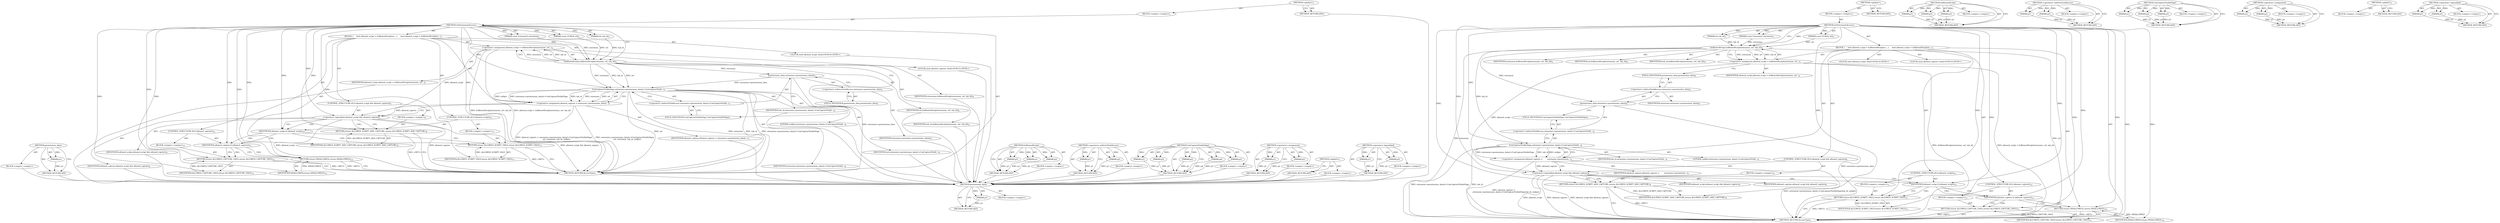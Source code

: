 digraph "&lt;operator&gt;.logicalAnd" {
vulnerable_100 [label=<(METHOD,permissions_data)>];
vulnerable_101 [label=<(PARAM,p1)>];
vulnerable_102 [label=<(BLOCK,&lt;empty&gt;,&lt;empty&gt;)>];
vulnerable_103 [label=<(METHOD_RETURN,ANY)>];
vulnerable_6 [label=<(METHOD,&lt;global&gt;)<SUB>1</SUB>>];
vulnerable_7 [label=<(BLOCK,&lt;empty&gt;,&lt;empty&gt;)<SUB>1</SUB>>];
vulnerable_8 [label=<(METHOD,GetExtensionAccess)<SUB>1</SUB>>];
vulnerable_9 [label=<(PARAM,const Extension* extension)<SUB>1</SUB>>];
vulnerable_10 [label=<(PARAM,const GURL&amp; url)<SUB>2</SUB>>];
vulnerable_11 [label=<(PARAM,int tab_id)<SUB>3</SUB>>];
vulnerable_12 [label=<(BLOCK,{
     bool allowed_script = IsAllowedScript(ex...,{
     bool allowed_script = IsAllowedScript(ex...)<SUB>3</SUB>>];
vulnerable_13 [label="<(LOCAL,bool allowed_script: bool)<SUB>4</SUB>>"];
vulnerable_14 [label=<(&lt;operator&gt;.assignment,allowed_script = IsAllowedScript(extension, url...)<SUB>4</SUB>>];
vulnerable_15 [label=<(IDENTIFIER,allowed_script,allowed_script = IsAllowedScript(extension, url...)<SUB>4</SUB>>];
vulnerable_16 [label=<(IsAllowedScript,IsAllowedScript(extension, url, tab_id))<SUB>4</SUB>>];
vulnerable_17 [label=<(IDENTIFIER,extension,IsAllowedScript(extension, url, tab_id))<SUB>4</SUB>>];
vulnerable_18 [label=<(IDENTIFIER,url,IsAllowedScript(extension, url, tab_id))<SUB>4</SUB>>];
vulnerable_19 [label=<(IDENTIFIER,tab_id,IsAllowedScript(extension, url, tab_id))<SUB>4</SUB>>];
vulnerable_20 [label="<(LOCAL,bool allowed_capture: bool)<SUB>5</SUB>>"];
vulnerable_21 [label=<(&lt;operator&gt;.assignment,allowed_capture =
        extension-&gt;permission...)<SUB>5</SUB>>];
vulnerable_22 [label=<(IDENTIFIER,allowed_capture,allowed_capture =
        extension-&gt;permission...)<SUB>5</SUB>>];
vulnerable_23 [label=<(CanCaptureVisiblePage,extension-&gt;permissions_data()-&gt;CanCaptureVisibl...)<SUB>6</SUB>>];
vulnerable_24 [label=<(&lt;operator&gt;.indirectFieldAccess,extension-&gt;permissions_data()-&gt;CanCaptureVisibl...)<SUB>6</SUB>>];
vulnerable_25 [label=<(permissions_data,extension-&gt;permissions_data())<SUB>6</SUB>>];
vulnerable_26 [label=<(&lt;operator&gt;.indirectFieldAccess,extension-&gt;permissions_data)<SUB>6</SUB>>];
vulnerable_27 [label=<(IDENTIFIER,extension,extension-&gt;permissions_data())<SUB>6</SUB>>];
vulnerable_28 [label=<(FIELD_IDENTIFIER,permissions_data,permissions_data)<SUB>6</SUB>>];
vulnerable_29 [label=<(FIELD_IDENTIFIER,CanCaptureVisiblePage,CanCaptureVisiblePage)<SUB>6</SUB>>];
vulnerable_30 [label=<(IDENTIFIER,tab_id,extension-&gt;permissions_data()-&gt;CanCaptureVisibl...)<SUB>6</SUB>>];
vulnerable_31 [label=<(LITERAL,nullptr,extension-&gt;permissions_data()-&gt;CanCaptureVisibl...)<SUB>6</SUB>>];
vulnerable_32 [label=<(CONTROL_STRUCTURE,IF,if (allowed_script &amp;&amp; allowed_capture))<SUB>8</SUB>>];
vulnerable_33 [label=<(&lt;operator&gt;.logicalAnd,allowed_script &amp;&amp; allowed_capture)<SUB>8</SUB>>];
vulnerable_34 [label=<(IDENTIFIER,allowed_script,allowed_script &amp;&amp; allowed_capture)<SUB>8</SUB>>];
vulnerable_35 [label=<(IDENTIFIER,allowed_capture,allowed_script &amp;&amp; allowed_capture)<SUB>8</SUB>>];
vulnerable_36 [label=<(BLOCK,&lt;empty&gt;,&lt;empty&gt;)<SUB>9</SUB>>];
vulnerable_37 [label=<(RETURN,return ALLOWED_SCRIPT_AND_CAPTURE;,return ALLOWED_SCRIPT_AND_CAPTURE;)<SUB>9</SUB>>];
vulnerable_38 [label=<(IDENTIFIER,ALLOWED_SCRIPT_AND_CAPTURE,return ALLOWED_SCRIPT_AND_CAPTURE;)<SUB>9</SUB>>];
vulnerable_39 [label=<(CONTROL_STRUCTURE,IF,if (allowed_script))<SUB>10</SUB>>];
vulnerable_40 [label=<(IDENTIFIER,allowed_script,if (allowed_script))<SUB>10</SUB>>];
vulnerable_41 [label=<(BLOCK,&lt;empty&gt;,&lt;empty&gt;)<SUB>11</SUB>>];
vulnerable_42 [label=<(RETURN,return ALLOWED_SCRIPT_ONLY;,return ALLOWED_SCRIPT_ONLY;)<SUB>11</SUB>>];
vulnerable_43 [label=<(IDENTIFIER,ALLOWED_SCRIPT_ONLY,return ALLOWED_SCRIPT_ONLY;)<SUB>11</SUB>>];
vulnerable_44 [label=<(CONTROL_STRUCTURE,IF,if (allowed_capture))<SUB>12</SUB>>];
vulnerable_45 [label=<(IDENTIFIER,allowed_capture,if (allowed_capture))<SUB>12</SUB>>];
vulnerable_46 [label=<(BLOCK,&lt;empty&gt;,&lt;empty&gt;)<SUB>13</SUB>>];
vulnerable_47 [label=<(RETURN,return ALLOWED_CAPTURE_ONLY;,return ALLOWED_CAPTURE_ONLY;)<SUB>13</SUB>>];
vulnerable_48 [label=<(IDENTIFIER,ALLOWED_CAPTURE_ONLY,return ALLOWED_CAPTURE_ONLY;)<SUB>13</SUB>>];
vulnerable_49 [label=<(RETURN,return DISALLOWED;,return DISALLOWED;)<SUB>14</SUB>>];
vulnerable_50 [label=<(IDENTIFIER,DISALLOWED,return DISALLOWED;)<SUB>14</SUB>>];
vulnerable_51 [label=<(METHOD_RETURN,AccessType)<SUB>1</SUB>>];
vulnerable_53 [label=<(METHOD_RETURN,ANY)<SUB>1</SUB>>];
vulnerable_83 [label=<(METHOD,IsAllowedScript)>];
vulnerable_84 [label=<(PARAM,p1)>];
vulnerable_85 [label=<(PARAM,p2)>];
vulnerable_86 [label=<(PARAM,p3)>];
vulnerable_87 [label=<(BLOCK,&lt;empty&gt;,&lt;empty&gt;)>];
vulnerable_88 [label=<(METHOD_RETURN,ANY)>];
vulnerable_95 [label=<(METHOD,&lt;operator&gt;.indirectFieldAccess)>];
vulnerable_96 [label=<(PARAM,p1)>];
vulnerable_97 [label=<(PARAM,p2)>];
vulnerable_98 [label=<(BLOCK,&lt;empty&gt;,&lt;empty&gt;)>];
vulnerable_99 [label=<(METHOD_RETURN,ANY)>];
vulnerable_89 [label=<(METHOD,CanCaptureVisiblePage)>];
vulnerable_90 [label=<(PARAM,p1)>];
vulnerable_91 [label=<(PARAM,p2)>];
vulnerable_92 [label=<(PARAM,p3)>];
vulnerable_93 [label=<(BLOCK,&lt;empty&gt;,&lt;empty&gt;)>];
vulnerable_94 [label=<(METHOD_RETURN,ANY)>];
vulnerable_78 [label=<(METHOD,&lt;operator&gt;.assignment)>];
vulnerable_79 [label=<(PARAM,p1)>];
vulnerable_80 [label=<(PARAM,p2)>];
vulnerable_81 [label=<(BLOCK,&lt;empty&gt;,&lt;empty&gt;)>];
vulnerable_82 [label=<(METHOD_RETURN,ANY)>];
vulnerable_72 [label=<(METHOD,&lt;global&gt;)<SUB>1</SUB>>];
vulnerable_73 [label=<(BLOCK,&lt;empty&gt;,&lt;empty&gt;)>];
vulnerable_74 [label=<(METHOD_RETURN,ANY)>];
vulnerable_104 [label=<(METHOD,&lt;operator&gt;.logicalAnd)>];
vulnerable_105 [label=<(PARAM,p1)>];
vulnerable_106 [label=<(PARAM,p2)>];
vulnerable_107 [label=<(BLOCK,&lt;empty&gt;,&lt;empty&gt;)>];
vulnerable_108 [label=<(METHOD_RETURN,ANY)>];
fixed_104 [label=<(METHOD,permissions_data)>];
fixed_105 [label=<(PARAM,p1)>];
fixed_106 [label=<(BLOCK,&lt;empty&gt;,&lt;empty&gt;)>];
fixed_107 [label=<(METHOD_RETURN,ANY)>];
fixed_6 [label=<(METHOD,&lt;global&gt;)<SUB>1</SUB>>];
fixed_7 [label=<(BLOCK,&lt;empty&gt;,&lt;empty&gt;)<SUB>1</SUB>>];
fixed_8 [label=<(METHOD,GetExtensionAccess)<SUB>1</SUB>>];
fixed_9 [label=<(PARAM,const Extension* extension)<SUB>1</SUB>>];
fixed_10 [label=<(PARAM,const GURL&amp; url)<SUB>2</SUB>>];
fixed_11 [label=<(PARAM,int tab_id)<SUB>3</SUB>>];
fixed_12 [label=<(BLOCK,{
     bool allowed_script = IsAllowedScript(ex...,{
     bool allowed_script = IsAllowedScript(ex...)<SUB>3</SUB>>];
fixed_13 [label="<(LOCAL,bool allowed_script: bool)<SUB>4</SUB>>"];
fixed_14 [label=<(&lt;operator&gt;.assignment,allowed_script = IsAllowedScript(extension, url...)<SUB>4</SUB>>];
fixed_15 [label=<(IDENTIFIER,allowed_script,allowed_script = IsAllowedScript(extension, url...)<SUB>4</SUB>>];
fixed_16 [label=<(IsAllowedScript,IsAllowedScript(extension, url, tab_id))<SUB>4</SUB>>];
fixed_17 [label=<(IDENTIFIER,extension,IsAllowedScript(extension, url, tab_id))<SUB>4</SUB>>];
fixed_18 [label=<(IDENTIFIER,url,IsAllowedScript(extension, url, tab_id))<SUB>4</SUB>>];
fixed_19 [label=<(IDENTIFIER,tab_id,IsAllowedScript(extension, url, tab_id))<SUB>4</SUB>>];
fixed_20 [label="<(LOCAL,bool allowed_capture: bool)<SUB>5</SUB>>"];
fixed_21 [label=<(&lt;operator&gt;.assignment,allowed_capture = extension-&gt;permissions_data()...)<SUB>5</SUB>>];
fixed_22 [label=<(IDENTIFIER,allowed_capture,allowed_capture = extension-&gt;permissions_data()...)<SUB>5</SUB>>];
fixed_23 [label=<(CanCaptureVisiblePage,extension-&gt;permissions_data()-&gt;CanCaptureVisibl...)<SUB>5</SUB>>];
fixed_24 [label=<(&lt;operator&gt;.indirectFieldAccess,extension-&gt;permissions_data()-&gt;CanCaptureVisibl...)<SUB>5</SUB>>];
fixed_25 [label=<(permissions_data,extension-&gt;permissions_data())<SUB>5</SUB>>];
fixed_26 [label=<(&lt;operator&gt;.indirectFieldAccess,extension-&gt;permissions_data)<SUB>5</SUB>>];
fixed_27 [label=<(IDENTIFIER,extension,extension-&gt;permissions_data())<SUB>5</SUB>>];
fixed_28 [label=<(FIELD_IDENTIFIER,permissions_data,permissions_data)<SUB>5</SUB>>];
fixed_29 [label=<(FIELD_IDENTIFIER,CanCaptureVisiblePage,CanCaptureVisiblePage)<SUB>5</SUB>>];
fixed_30 [label=<(IDENTIFIER,url,extension-&gt;permissions_data()-&gt;CanCaptureVisibl...)<SUB>6</SUB>>];
fixed_31 [label=<(IDENTIFIER,extension,extension-&gt;permissions_data()-&gt;CanCaptureVisibl...)<SUB>6</SUB>>];
fixed_32 [label=<(IDENTIFIER,tab_id,extension-&gt;permissions_data()-&gt;CanCaptureVisibl...)<SUB>6</SUB>>];
fixed_33 [label=<(LITERAL,nullptr,extension-&gt;permissions_data()-&gt;CanCaptureVisibl...)<SUB>6</SUB>>];
fixed_34 [label=<(CONTROL_STRUCTURE,IF,if (allowed_script &amp;&amp; allowed_capture))<SUB>8</SUB>>];
fixed_35 [label=<(&lt;operator&gt;.logicalAnd,allowed_script &amp;&amp; allowed_capture)<SUB>8</SUB>>];
fixed_36 [label=<(IDENTIFIER,allowed_script,allowed_script &amp;&amp; allowed_capture)<SUB>8</SUB>>];
fixed_37 [label=<(IDENTIFIER,allowed_capture,allowed_script &amp;&amp; allowed_capture)<SUB>8</SUB>>];
fixed_38 [label=<(BLOCK,&lt;empty&gt;,&lt;empty&gt;)<SUB>9</SUB>>];
fixed_39 [label=<(RETURN,return ALLOWED_SCRIPT_AND_CAPTURE;,return ALLOWED_SCRIPT_AND_CAPTURE;)<SUB>9</SUB>>];
fixed_40 [label=<(IDENTIFIER,ALLOWED_SCRIPT_AND_CAPTURE,return ALLOWED_SCRIPT_AND_CAPTURE;)<SUB>9</SUB>>];
fixed_41 [label=<(CONTROL_STRUCTURE,IF,if (allowed_script))<SUB>10</SUB>>];
fixed_42 [label=<(IDENTIFIER,allowed_script,if (allowed_script))<SUB>10</SUB>>];
fixed_43 [label=<(BLOCK,&lt;empty&gt;,&lt;empty&gt;)<SUB>11</SUB>>];
fixed_44 [label=<(RETURN,return ALLOWED_SCRIPT_ONLY;,return ALLOWED_SCRIPT_ONLY;)<SUB>11</SUB>>];
fixed_45 [label=<(IDENTIFIER,ALLOWED_SCRIPT_ONLY,return ALLOWED_SCRIPT_ONLY;)<SUB>11</SUB>>];
fixed_46 [label=<(CONTROL_STRUCTURE,IF,if (allowed_capture))<SUB>12</SUB>>];
fixed_47 [label=<(IDENTIFIER,allowed_capture,if (allowed_capture))<SUB>12</SUB>>];
fixed_48 [label=<(BLOCK,&lt;empty&gt;,&lt;empty&gt;)<SUB>13</SUB>>];
fixed_49 [label=<(RETURN,return ALLOWED_CAPTURE_ONLY;,return ALLOWED_CAPTURE_ONLY;)<SUB>13</SUB>>];
fixed_50 [label=<(IDENTIFIER,ALLOWED_CAPTURE_ONLY,return ALLOWED_CAPTURE_ONLY;)<SUB>13</SUB>>];
fixed_51 [label=<(RETURN,return DISALLOWED;,return DISALLOWED;)<SUB>14</SUB>>];
fixed_52 [label=<(IDENTIFIER,DISALLOWED,return DISALLOWED;)<SUB>14</SUB>>];
fixed_53 [label=<(METHOD_RETURN,AccessType)<SUB>1</SUB>>];
fixed_55 [label=<(METHOD_RETURN,ANY)<SUB>1</SUB>>];
fixed_85 [label=<(METHOD,IsAllowedScript)>];
fixed_86 [label=<(PARAM,p1)>];
fixed_87 [label=<(PARAM,p2)>];
fixed_88 [label=<(PARAM,p3)>];
fixed_89 [label=<(BLOCK,&lt;empty&gt;,&lt;empty&gt;)>];
fixed_90 [label=<(METHOD_RETURN,ANY)>];
fixed_99 [label=<(METHOD,&lt;operator&gt;.indirectFieldAccess)>];
fixed_100 [label=<(PARAM,p1)>];
fixed_101 [label=<(PARAM,p2)>];
fixed_102 [label=<(BLOCK,&lt;empty&gt;,&lt;empty&gt;)>];
fixed_103 [label=<(METHOD_RETURN,ANY)>];
fixed_91 [label=<(METHOD,CanCaptureVisiblePage)>];
fixed_92 [label=<(PARAM,p1)>];
fixed_93 [label=<(PARAM,p2)>];
fixed_94 [label=<(PARAM,p3)>];
fixed_95 [label=<(PARAM,p4)>];
fixed_96 [label=<(PARAM,p5)>];
fixed_97 [label=<(BLOCK,&lt;empty&gt;,&lt;empty&gt;)>];
fixed_98 [label=<(METHOD_RETURN,ANY)>];
fixed_80 [label=<(METHOD,&lt;operator&gt;.assignment)>];
fixed_81 [label=<(PARAM,p1)>];
fixed_82 [label=<(PARAM,p2)>];
fixed_83 [label=<(BLOCK,&lt;empty&gt;,&lt;empty&gt;)>];
fixed_84 [label=<(METHOD_RETURN,ANY)>];
fixed_74 [label=<(METHOD,&lt;global&gt;)<SUB>1</SUB>>];
fixed_75 [label=<(BLOCK,&lt;empty&gt;,&lt;empty&gt;)>];
fixed_76 [label=<(METHOD_RETURN,ANY)>];
fixed_108 [label=<(METHOD,&lt;operator&gt;.logicalAnd)>];
fixed_109 [label=<(PARAM,p1)>];
fixed_110 [label=<(PARAM,p2)>];
fixed_111 [label=<(BLOCK,&lt;empty&gt;,&lt;empty&gt;)>];
fixed_112 [label=<(METHOD_RETURN,ANY)>];
vulnerable_100 -> vulnerable_101  [key=0, label="AST: "];
vulnerable_100 -> vulnerable_101  [key=1, label="DDG: "];
vulnerable_100 -> vulnerable_102  [key=0, label="AST: "];
vulnerable_100 -> vulnerable_103  [key=0, label="AST: "];
vulnerable_100 -> vulnerable_103  [key=1, label="CFG: "];
vulnerable_101 -> vulnerable_103  [key=0, label="DDG: p1"];
vulnerable_6 -> vulnerable_7  [key=0, label="AST: "];
vulnerable_6 -> vulnerable_53  [key=0, label="AST: "];
vulnerable_6 -> vulnerable_53  [key=1, label="CFG: "];
vulnerable_7 -> vulnerable_8  [key=0, label="AST: "];
vulnerable_8 -> vulnerable_9  [key=0, label="AST: "];
vulnerable_8 -> vulnerable_9  [key=1, label="DDG: "];
vulnerable_8 -> vulnerable_10  [key=0, label="AST: "];
vulnerable_8 -> vulnerable_10  [key=1, label="DDG: "];
vulnerable_8 -> vulnerable_11  [key=0, label="AST: "];
vulnerable_8 -> vulnerable_11  [key=1, label="DDG: "];
vulnerable_8 -> vulnerable_12  [key=0, label="AST: "];
vulnerable_8 -> vulnerable_51  [key=0, label="AST: "];
vulnerable_8 -> vulnerable_16  [key=0, label="CFG: "];
vulnerable_8 -> vulnerable_16  [key=1, label="DDG: "];
vulnerable_8 -> vulnerable_49  [key=0, label="DDG: "];
vulnerable_8 -> vulnerable_40  [key=0, label="DDG: "];
vulnerable_8 -> vulnerable_45  [key=0, label="DDG: "];
vulnerable_8 -> vulnerable_50  [key=0, label="DDG: "];
vulnerable_8 -> vulnerable_23  [key=0, label="DDG: "];
vulnerable_8 -> vulnerable_33  [key=0, label="DDG: "];
vulnerable_8 -> vulnerable_37  [key=0, label="DDG: "];
vulnerable_8 -> vulnerable_42  [key=0, label="DDG: "];
vulnerable_8 -> vulnerable_47  [key=0, label="DDG: "];
vulnerable_8 -> vulnerable_38  [key=0, label="DDG: "];
vulnerable_8 -> vulnerable_43  [key=0, label="DDG: "];
vulnerable_8 -> vulnerable_48  [key=0, label="DDG: "];
vulnerable_9 -> vulnerable_16  [key=0, label="DDG: extension"];
vulnerable_10 -> vulnerable_16  [key=0, label="DDG: url"];
vulnerable_11 -> vulnerable_16  [key=0, label="DDG: tab_id"];
vulnerable_12 -> vulnerable_13  [key=0, label="AST: "];
vulnerable_12 -> vulnerable_14  [key=0, label="AST: "];
vulnerable_12 -> vulnerable_20  [key=0, label="AST: "];
vulnerable_12 -> vulnerable_21  [key=0, label="AST: "];
vulnerable_12 -> vulnerable_32  [key=0, label="AST: "];
vulnerable_12 -> vulnerable_39  [key=0, label="AST: "];
vulnerable_12 -> vulnerable_44  [key=0, label="AST: "];
vulnerable_12 -> vulnerable_49  [key=0, label="AST: "];
vulnerable_14 -> vulnerable_15  [key=0, label="AST: "];
vulnerable_14 -> vulnerable_16  [key=0, label="AST: "];
vulnerable_14 -> vulnerable_28  [key=0, label="CFG: "];
vulnerable_14 -> vulnerable_51  [key=0, label="DDG: IsAllowedScript(extension, url, tab_id)"];
vulnerable_14 -> vulnerable_51  [key=1, label="DDG: allowed_script = IsAllowedScript(extension, url, tab_id)"];
vulnerable_14 -> vulnerable_33  [key=0, label="DDG: allowed_script"];
vulnerable_16 -> vulnerable_17  [key=0, label="AST: "];
vulnerable_16 -> vulnerable_18  [key=0, label="AST: "];
vulnerable_16 -> vulnerable_19  [key=0, label="AST: "];
vulnerable_16 -> vulnerable_14  [key=0, label="CFG: "];
vulnerable_16 -> vulnerable_14  [key=1, label="DDG: extension"];
vulnerable_16 -> vulnerable_14  [key=2, label="DDG: url"];
vulnerable_16 -> vulnerable_14  [key=3, label="DDG: tab_id"];
vulnerable_16 -> vulnerable_51  [key=0, label="DDG: extension"];
vulnerable_16 -> vulnerable_51  [key=1, label="DDG: url"];
vulnerable_16 -> vulnerable_23  [key=0, label="DDG: tab_id"];
vulnerable_16 -> vulnerable_25  [key=0, label="DDG: extension"];
vulnerable_21 -> vulnerable_22  [key=0, label="AST: "];
vulnerable_21 -> vulnerable_23  [key=0, label="AST: "];
vulnerable_21 -> vulnerable_33  [key=0, label="CFG: "];
vulnerable_21 -> vulnerable_33  [key=1, label="DDG: allowed_capture"];
vulnerable_21 -> vulnerable_51  [key=0, label="DDG: extension-&gt;permissions_data()-&gt;CanCaptureVisiblePage(tab_id, nullptr)"];
vulnerable_21 -> vulnerable_51  [key=1, label="DDG: allowed_capture =
        extension-&gt;permissions_data()-&gt;CanCaptureVisiblePage(tab_id, nullptr)"];
vulnerable_23 -> vulnerable_24  [key=0, label="AST: "];
vulnerable_23 -> vulnerable_30  [key=0, label="AST: "];
vulnerable_23 -> vulnerable_31  [key=0, label="AST: "];
vulnerable_23 -> vulnerable_21  [key=0, label="CFG: "];
vulnerable_23 -> vulnerable_21  [key=1, label="DDG: extension-&gt;permissions_data()-&gt;CanCaptureVisiblePage"];
vulnerable_23 -> vulnerable_21  [key=2, label="DDG: tab_id"];
vulnerable_23 -> vulnerable_21  [key=3, label="DDG: nullptr"];
vulnerable_23 -> vulnerable_51  [key=0, label="DDG: extension-&gt;permissions_data()-&gt;CanCaptureVisiblePage"];
vulnerable_23 -> vulnerable_51  [key=1, label="DDG: tab_id"];
vulnerable_24 -> vulnerable_25  [key=0, label="AST: "];
vulnerable_24 -> vulnerable_29  [key=0, label="AST: "];
vulnerable_24 -> vulnerable_23  [key=0, label="CFG: "];
vulnerable_25 -> vulnerable_26  [key=0, label="AST: "];
vulnerable_25 -> vulnerable_29  [key=0, label="CFG: "];
vulnerable_25 -> vulnerable_51  [key=0, label="DDG: extension-&gt;permissions_data"];
vulnerable_26 -> vulnerable_27  [key=0, label="AST: "];
vulnerable_26 -> vulnerable_28  [key=0, label="AST: "];
vulnerable_26 -> vulnerable_25  [key=0, label="CFG: "];
vulnerable_28 -> vulnerable_26  [key=0, label="CFG: "];
vulnerable_29 -> vulnerable_24  [key=0, label="CFG: "];
vulnerable_32 -> vulnerable_33  [key=0, label="AST: "];
vulnerable_32 -> vulnerable_36  [key=0, label="AST: "];
vulnerable_33 -> vulnerable_34  [key=0, label="AST: "];
vulnerable_33 -> vulnerable_35  [key=0, label="AST: "];
vulnerable_33 -> vulnerable_40  [key=0, label="CFG: "];
vulnerable_33 -> vulnerable_40  [key=1, label="CDG: "];
vulnerable_33 -> vulnerable_37  [key=0, label="CFG: "];
vulnerable_33 -> vulnerable_37  [key=1, label="CDG: "];
vulnerable_33 -> vulnerable_51  [key=0, label="DDG: allowed_script"];
vulnerable_33 -> vulnerable_51  [key=1, label="DDG: allowed_capture"];
vulnerable_33 -> vulnerable_51  [key=2, label="DDG: allowed_script &amp;&amp; allowed_capture"];
vulnerable_36 -> vulnerable_37  [key=0, label="AST: "];
vulnerable_37 -> vulnerable_38  [key=0, label="AST: "];
vulnerable_37 -> vulnerable_51  [key=0, label="CFG: "];
vulnerable_37 -> vulnerable_51  [key=1, label="DDG: &lt;RET&gt;"];
vulnerable_38 -> vulnerable_37  [key=0, label="DDG: ALLOWED_SCRIPT_AND_CAPTURE"];
vulnerable_39 -> vulnerable_40  [key=0, label="AST: "];
vulnerable_39 -> vulnerable_41  [key=0, label="AST: "];
vulnerable_40 -> vulnerable_45  [key=0, label="CFG: "];
vulnerable_40 -> vulnerable_45  [key=1, label="CDG: "];
vulnerable_40 -> vulnerable_42  [key=0, label="CFG: "];
vulnerable_40 -> vulnerable_42  [key=1, label="CDG: "];
vulnerable_41 -> vulnerable_42  [key=0, label="AST: "];
vulnerable_42 -> vulnerable_43  [key=0, label="AST: "];
vulnerable_42 -> vulnerable_51  [key=0, label="CFG: "];
vulnerable_42 -> vulnerable_51  [key=1, label="DDG: &lt;RET&gt;"];
vulnerable_43 -> vulnerable_42  [key=0, label="DDG: ALLOWED_SCRIPT_ONLY"];
vulnerable_44 -> vulnerable_45  [key=0, label="AST: "];
vulnerable_44 -> vulnerable_46  [key=0, label="AST: "];
vulnerable_45 -> vulnerable_47  [key=0, label="CFG: "];
vulnerable_45 -> vulnerable_47  [key=1, label="CDG: "];
vulnerable_45 -> vulnerable_49  [key=0, label="CFG: "];
vulnerable_45 -> vulnerable_49  [key=1, label="CDG: "];
vulnerable_46 -> vulnerable_47  [key=0, label="AST: "];
vulnerable_47 -> vulnerable_48  [key=0, label="AST: "];
vulnerable_47 -> vulnerable_51  [key=0, label="CFG: "];
vulnerable_47 -> vulnerable_51  [key=1, label="DDG: &lt;RET&gt;"];
vulnerable_48 -> vulnerable_47  [key=0, label="DDG: ALLOWED_CAPTURE_ONLY"];
vulnerable_49 -> vulnerable_50  [key=0, label="AST: "];
vulnerable_49 -> vulnerable_51  [key=0, label="CFG: "];
vulnerable_49 -> vulnerable_51  [key=1, label="DDG: &lt;RET&gt;"];
vulnerable_50 -> vulnerable_49  [key=0, label="DDG: DISALLOWED"];
vulnerable_83 -> vulnerable_84  [key=0, label="AST: "];
vulnerable_83 -> vulnerable_84  [key=1, label="DDG: "];
vulnerable_83 -> vulnerable_87  [key=0, label="AST: "];
vulnerable_83 -> vulnerable_85  [key=0, label="AST: "];
vulnerable_83 -> vulnerable_85  [key=1, label="DDG: "];
vulnerable_83 -> vulnerable_88  [key=0, label="AST: "];
vulnerable_83 -> vulnerable_88  [key=1, label="CFG: "];
vulnerable_83 -> vulnerable_86  [key=0, label="AST: "];
vulnerable_83 -> vulnerable_86  [key=1, label="DDG: "];
vulnerable_84 -> vulnerable_88  [key=0, label="DDG: p1"];
vulnerable_85 -> vulnerable_88  [key=0, label="DDG: p2"];
vulnerable_86 -> vulnerable_88  [key=0, label="DDG: p3"];
vulnerable_95 -> vulnerable_96  [key=0, label="AST: "];
vulnerable_95 -> vulnerable_96  [key=1, label="DDG: "];
vulnerable_95 -> vulnerable_98  [key=0, label="AST: "];
vulnerable_95 -> vulnerable_97  [key=0, label="AST: "];
vulnerable_95 -> vulnerable_97  [key=1, label="DDG: "];
vulnerable_95 -> vulnerable_99  [key=0, label="AST: "];
vulnerable_95 -> vulnerable_99  [key=1, label="CFG: "];
vulnerable_96 -> vulnerable_99  [key=0, label="DDG: p1"];
vulnerable_97 -> vulnerable_99  [key=0, label="DDG: p2"];
vulnerable_89 -> vulnerable_90  [key=0, label="AST: "];
vulnerable_89 -> vulnerable_90  [key=1, label="DDG: "];
vulnerable_89 -> vulnerable_93  [key=0, label="AST: "];
vulnerable_89 -> vulnerable_91  [key=0, label="AST: "];
vulnerable_89 -> vulnerable_91  [key=1, label="DDG: "];
vulnerable_89 -> vulnerable_94  [key=0, label="AST: "];
vulnerable_89 -> vulnerable_94  [key=1, label="CFG: "];
vulnerable_89 -> vulnerable_92  [key=0, label="AST: "];
vulnerable_89 -> vulnerable_92  [key=1, label="DDG: "];
vulnerable_90 -> vulnerable_94  [key=0, label="DDG: p1"];
vulnerable_91 -> vulnerable_94  [key=0, label="DDG: p2"];
vulnerable_92 -> vulnerable_94  [key=0, label="DDG: p3"];
vulnerable_78 -> vulnerable_79  [key=0, label="AST: "];
vulnerable_78 -> vulnerable_79  [key=1, label="DDG: "];
vulnerable_78 -> vulnerable_81  [key=0, label="AST: "];
vulnerable_78 -> vulnerable_80  [key=0, label="AST: "];
vulnerable_78 -> vulnerable_80  [key=1, label="DDG: "];
vulnerable_78 -> vulnerable_82  [key=0, label="AST: "];
vulnerable_78 -> vulnerable_82  [key=1, label="CFG: "];
vulnerable_79 -> vulnerable_82  [key=0, label="DDG: p1"];
vulnerable_80 -> vulnerable_82  [key=0, label="DDG: p2"];
vulnerable_72 -> vulnerable_73  [key=0, label="AST: "];
vulnerable_72 -> vulnerable_74  [key=0, label="AST: "];
vulnerable_72 -> vulnerable_74  [key=1, label="CFG: "];
vulnerable_104 -> vulnerable_105  [key=0, label="AST: "];
vulnerable_104 -> vulnerable_105  [key=1, label="DDG: "];
vulnerable_104 -> vulnerable_107  [key=0, label="AST: "];
vulnerable_104 -> vulnerable_106  [key=0, label="AST: "];
vulnerable_104 -> vulnerable_106  [key=1, label="DDG: "];
vulnerable_104 -> vulnerable_108  [key=0, label="AST: "];
vulnerable_104 -> vulnerable_108  [key=1, label="CFG: "];
vulnerable_105 -> vulnerable_108  [key=0, label="DDG: p1"];
vulnerable_106 -> vulnerable_108  [key=0, label="DDG: p2"];
fixed_104 -> fixed_105  [key=0, label="AST: "];
fixed_104 -> fixed_105  [key=1, label="DDG: "];
fixed_104 -> fixed_106  [key=0, label="AST: "];
fixed_104 -> fixed_107  [key=0, label="AST: "];
fixed_104 -> fixed_107  [key=1, label="CFG: "];
fixed_105 -> fixed_107  [key=0, label="DDG: p1"];
fixed_106 -> vulnerable_100  [key=0];
fixed_107 -> vulnerable_100  [key=0];
fixed_6 -> fixed_7  [key=0, label="AST: "];
fixed_6 -> fixed_55  [key=0, label="AST: "];
fixed_6 -> fixed_55  [key=1, label="CFG: "];
fixed_7 -> fixed_8  [key=0, label="AST: "];
fixed_8 -> fixed_9  [key=0, label="AST: "];
fixed_8 -> fixed_9  [key=1, label="DDG: "];
fixed_8 -> fixed_10  [key=0, label="AST: "];
fixed_8 -> fixed_10  [key=1, label="DDG: "];
fixed_8 -> fixed_11  [key=0, label="AST: "];
fixed_8 -> fixed_11  [key=1, label="DDG: "];
fixed_8 -> fixed_12  [key=0, label="AST: "];
fixed_8 -> fixed_53  [key=0, label="AST: "];
fixed_8 -> fixed_16  [key=0, label="CFG: "];
fixed_8 -> fixed_16  [key=1, label="DDG: "];
fixed_8 -> fixed_51  [key=0, label="DDG: "];
fixed_8 -> fixed_42  [key=0, label="DDG: "];
fixed_8 -> fixed_47  [key=0, label="DDG: "];
fixed_8 -> fixed_52  [key=0, label="DDG: "];
fixed_8 -> fixed_23  [key=0, label="DDG: "];
fixed_8 -> fixed_35  [key=0, label="DDG: "];
fixed_8 -> fixed_39  [key=0, label="DDG: "];
fixed_8 -> fixed_44  [key=0, label="DDG: "];
fixed_8 -> fixed_49  [key=0, label="DDG: "];
fixed_8 -> fixed_40  [key=0, label="DDG: "];
fixed_8 -> fixed_45  [key=0, label="DDG: "];
fixed_8 -> fixed_50  [key=0, label="DDG: "];
fixed_9 -> fixed_16  [key=0, label="DDG: extension"];
fixed_10 -> fixed_16  [key=0, label="DDG: url"];
fixed_11 -> fixed_16  [key=0, label="DDG: tab_id"];
fixed_12 -> fixed_13  [key=0, label="AST: "];
fixed_12 -> fixed_14  [key=0, label="AST: "];
fixed_12 -> fixed_20  [key=0, label="AST: "];
fixed_12 -> fixed_21  [key=0, label="AST: "];
fixed_12 -> fixed_34  [key=0, label="AST: "];
fixed_12 -> fixed_41  [key=0, label="AST: "];
fixed_12 -> fixed_46  [key=0, label="AST: "];
fixed_12 -> fixed_51  [key=0, label="AST: "];
fixed_13 -> vulnerable_100  [key=0];
fixed_14 -> fixed_15  [key=0, label="AST: "];
fixed_14 -> fixed_16  [key=0, label="AST: "];
fixed_14 -> fixed_28  [key=0, label="CFG: "];
fixed_14 -> fixed_53  [key=0, label="DDG: IsAllowedScript(extension, url, tab_id)"];
fixed_14 -> fixed_53  [key=1, label="DDG: allowed_script = IsAllowedScript(extension, url, tab_id)"];
fixed_14 -> fixed_35  [key=0, label="DDG: allowed_script"];
fixed_15 -> vulnerable_100  [key=0];
fixed_16 -> fixed_17  [key=0, label="AST: "];
fixed_16 -> fixed_18  [key=0, label="AST: "];
fixed_16 -> fixed_19  [key=0, label="AST: "];
fixed_16 -> fixed_14  [key=0, label="CFG: "];
fixed_16 -> fixed_14  [key=1, label="DDG: extension"];
fixed_16 -> fixed_14  [key=2, label="DDG: url"];
fixed_16 -> fixed_14  [key=3, label="DDG: tab_id"];
fixed_16 -> fixed_23  [key=0, label="DDG: url"];
fixed_16 -> fixed_23  [key=1, label="DDG: extension"];
fixed_16 -> fixed_23  [key=2, label="DDG: tab_id"];
fixed_16 -> fixed_25  [key=0, label="DDG: extension"];
fixed_17 -> vulnerable_100  [key=0];
fixed_18 -> vulnerable_100  [key=0];
fixed_19 -> vulnerable_100  [key=0];
fixed_20 -> vulnerable_100  [key=0];
fixed_21 -> fixed_22  [key=0, label="AST: "];
fixed_21 -> fixed_23  [key=0, label="AST: "];
fixed_21 -> fixed_35  [key=0, label="CFG: "];
fixed_21 -> fixed_35  [key=1, label="DDG: allowed_capture"];
fixed_21 -> fixed_53  [key=0, label="DDG: extension-&gt;permissions_data()-&gt;CanCaptureVisiblePage(
        url, extension, tab_id, nullptr)"];
fixed_21 -> fixed_53  [key=1, label="DDG: allowed_capture = extension-&gt;permissions_data()-&gt;CanCaptureVisiblePage(
        url, extension, tab_id, nullptr)"];
fixed_22 -> vulnerable_100  [key=0];
fixed_23 -> fixed_24  [key=0, label="AST: "];
fixed_23 -> fixed_30  [key=0, label="AST: "];
fixed_23 -> fixed_31  [key=0, label="AST: "];
fixed_23 -> fixed_32  [key=0, label="AST: "];
fixed_23 -> fixed_33  [key=0, label="AST: "];
fixed_23 -> fixed_21  [key=0, label="CFG: "];
fixed_23 -> fixed_21  [key=1, label="DDG: nullptr"];
fixed_23 -> fixed_21  [key=2, label="DDG: extension-&gt;permissions_data()-&gt;CanCaptureVisiblePage"];
fixed_23 -> fixed_21  [key=3, label="DDG: tab_id"];
fixed_23 -> fixed_21  [key=4, label="DDG: extension"];
fixed_23 -> fixed_21  [key=5, label="DDG: url"];
fixed_23 -> fixed_53  [key=0, label="DDG: extension-&gt;permissions_data()-&gt;CanCaptureVisiblePage"];
fixed_23 -> fixed_53  [key=1, label="DDG: url"];
fixed_23 -> fixed_53  [key=2, label="DDG: extension"];
fixed_23 -> fixed_53  [key=3, label="DDG: tab_id"];
fixed_24 -> fixed_25  [key=0, label="AST: "];
fixed_24 -> fixed_29  [key=0, label="AST: "];
fixed_24 -> fixed_23  [key=0, label="CFG: "];
fixed_25 -> fixed_26  [key=0, label="AST: "];
fixed_25 -> fixed_29  [key=0, label="CFG: "];
fixed_25 -> fixed_53  [key=0, label="DDG: extension-&gt;permissions_data"];
fixed_25 -> fixed_23  [key=0, label="DDG: extension-&gt;permissions_data"];
fixed_26 -> fixed_27  [key=0, label="AST: "];
fixed_26 -> fixed_28  [key=0, label="AST: "];
fixed_26 -> fixed_25  [key=0, label="CFG: "];
fixed_27 -> vulnerable_100  [key=0];
fixed_28 -> fixed_26  [key=0, label="CFG: "];
fixed_29 -> fixed_24  [key=0, label="CFG: "];
fixed_30 -> vulnerable_100  [key=0];
fixed_31 -> vulnerable_100  [key=0];
fixed_32 -> vulnerable_100  [key=0];
fixed_33 -> vulnerable_100  [key=0];
fixed_34 -> fixed_35  [key=0, label="AST: "];
fixed_34 -> fixed_38  [key=0, label="AST: "];
fixed_35 -> fixed_36  [key=0, label="AST: "];
fixed_35 -> fixed_37  [key=0, label="AST: "];
fixed_35 -> fixed_42  [key=0, label="CFG: "];
fixed_35 -> fixed_42  [key=1, label="CDG: "];
fixed_35 -> fixed_39  [key=0, label="CFG: "];
fixed_35 -> fixed_39  [key=1, label="CDG: "];
fixed_35 -> fixed_53  [key=0, label="DDG: allowed_script"];
fixed_35 -> fixed_53  [key=1, label="DDG: allowed_capture"];
fixed_35 -> fixed_53  [key=2, label="DDG: allowed_script &amp;&amp; allowed_capture"];
fixed_36 -> vulnerable_100  [key=0];
fixed_37 -> vulnerable_100  [key=0];
fixed_38 -> fixed_39  [key=0, label="AST: "];
fixed_39 -> fixed_40  [key=0, label="AST: "];
fixed_39 -> fixed_53  [key=0, label="CFG: "];
fixed_39 -> fixed_53  [key=1, label="DDG: &lt;RET&gt;"];
fixed_40 -> fixed_39  [key=0, label="DDG: ALLOWED_SCRIPT_AND_CAPTURE"];
fixed_41 -> fixed_42  [key=0, label="AST: "];
fixed_41 -> fixed_43  [key=0, label="AST: "];
fixed_42 -> fixed_47  [key=0, label="CFG: "];
fixed_42 -> fixed_47  [key=1, label="CDG: "];
fixed_42 -> fixed_44  [key=0, label="CFG: "];
fixed_42 -> fixed_44  [key=1, label="CDG: "];
fixed_43 -> fixed_44  [key=0, label="AST: "];
fixed_44 -> fixed_45  [key=0, label="AST: "];
fixed_44 -> fixed_53  [key=0, label="CFG: "];
fixed_44 -> fixed_53  [key=1, label="DDG: &lt;RET&gt;"];
fixed_45 -> fixed_44  [key=0, label="DDG: ALLOWED_SCRIPT_ONLY"];
fixed_46 -> fixed_47  [key=0, label="AST: "];
fixed_46 -> fixed_48  [key=0, label="AST: "];
fixed_47 -> fixed_49  [key=0, label="CFG: "];
fixed_47 -> fixed_49  [key=1, label="CDG: "];
fixed_47 -> fixed_51  [key=0, label="CFG: "];
fixed_47 -> fixed_51  [key=1, label="CDG: "];
fixed_48 -> fixed_49  [key=0, label="AST: "];
fixed_49 -> fixed_50  [key=0, label="AST: "];
fixed_49 -> fixed_53  [key=0, label="CFG: "];
fixed_49 -> fixed_53  [key=1, label="DDG: &lt;RET&gt;"];
fixed_50 -> fixed_49  [key=0, label="DDG: ALLOWED_CAPTURE_ONLY"];
fixed_51 -> fixed_52  [key=0, label="AST: "];
fixed_51 -> fixed_53  [key=0, label="CFG: "];
fixed_51 -> fixed_53  [key=1, label="DDG: &lt;RET&gt;"];
fixed_52 -> fixed_51  [key=0, label="DDG: DISALLOWED"];
fixed_53 -> vulnerable_100  [key=0];
fixed_55 -> vulnerable_100  [key=0];
fixed_85 -> fixed_86  [key=0, label="AST: "];
fixed_85 -> fixed_86  [key=1, label="DDG: "];
fixed_85 -> fixed_89  [key=0, label="AST: "];
fixed_85 -> fixed_87  [key=0, label="AST: "];
fixed_85 -> fixed_87  [key=1, label="DDG: "];
fixed_85 -> fixed_90  [key=0, label="AST: "];
fixed_85 -> fixed_90  [key=1, label="CFG: "];
fixed_85 -> fixed_88  [key=0, label="AST: "];
fixed_85 -> fixed_88  [key=1, label="DDG: "];
fixed_86 -> fixed_90  [key=0, label="DDG: p1"];
fixed_87 -> fixed_90  [key=0, label="DDG: p2"];
fixed_88 -> fixed_90  [key=0, label="DDG: p3"];
fixed_89 -> vulnerable_100  [key=0];
fixed_90 -> vulnerable_100  [key=0];
fixed_99 -> fixed_100  [key=0, label="AST: "];
fixed_99 -> fixed_100  [key=1, label="DDG: "];
fixed_99 -> fixed_102  [key=0, label="AST: "];
fixed_99 -> fixed_101  [key=0, label="AST: "];
fixed_99 -> fixed_101  [key=1, label="DDG: "];
fixed_99 -> fixed_103  [key=0, label="AST: "];
fixed_99 -> fixed_103  [key=1, label="CFG: "];
fixed_100 -> fixed_103  [key=0, label="DDG: p1"];
fixed_101 -> fixed_103  [key=0, label="DDG: p2"];
fixed_102 -> vulnerable_100  [key=0];
fixed_103 -> vulnerable_100  [key=0];
fixed_91 -> fixed_92  [key=0, label="AST: "];
fixed_91 -> fixed_92  [key=1, label="DDG: "];
fixed_91 -> fixed_97  [key=0, label="AST: "];
fixed_91 -> fixed_93  [key=0, label="AST: "];
fixed_91 -> fixed_93  [key=1, label="DDG: "];
fixed_91 -> fixed_98  [key=0, label="AST: "];
fixed_91 -> fixed_98  [key=1, label="CFG: "];
fixed_91 -> fixed_94  [key=0, label="AST: "];
fixed_91 -> fixed_94  [key=1, label="DDG: "];
fixed_91 -> fixed_95  [key=0, label="AST: "];
fixed_91 -> fixed_95  [key=1, label="DDG: "];
fixed_91 -> fixed_96  [key=0, label="AST: "];
fixed_91 -> fixed_96  [key=1, label="DDG: "];
fixed_92 -> fixed_98  [key=0, label="DDG: p1"];
fixed_93 -> fixed_98  [key=0, label="DDG: p2"];
fixed_94 -> fixed_98  [key=0, label="DDG: p3"];
fixed_95 -> fixed_98  [key=0, label="DDG: p4"];
fixed_96 -> fixed_98  [key=0, label="DDG: p5"];
fixed_97 -> vulnerable_100  [key=0];
fixed_98 -> vulnerable_100  [key=0];
fixed_80 -> fixed_81  [key=0, label="AST: "];
fixed_80 -> fixed_81  [key=1, label="DDG: "];
fixed_80 -> fixed_83  [key=0, label="AST: "];
fixed_80 -> fixed_82  [key=0, label="AST: "];
fixed_80 -> fixed_82  [key=1, label="DDG: "];
fixed_80 -> fixed_84  [key=0, label="AST: "];
fixed_80 -> fixed_84  [key=1, label="CFG: "];
fixed_81 -> fixed_84  [key=0, label="DDG: p1"];
fixed_82 -> fixed_84  [key=0, label="DDG: p2"];
fixed_83 -> vulnerable_100  [key=0];
fixed_84 -> vulnerable_100  [key=0];
fixed_74 -> fixed_75  [key=0, label="AST: "];
fixed_74 -> fixed_76  [key=0, label="AST: "];
fixed_74 -> fixed_76  [key=1, label="CFG: "];
fixed_75 -> vulnerable_100  [key=0];
fixed_76 -> vulnerable_100  [key=0];
fixed_108 -> fixed_109  [key=0, label="AST: "];
fixed_108 -> fixed_109  [key=1, label="DDG: "];
fixed_108 -> fixed_111  [key=0, label="AST: "];
fixed_108 -> fixed_110  [key=0, label="AST: "];
fixed_108 -> fixed_110  [key=1, label="DDG: "];
fixed_108 -> fixed_112  [key=0, label="AST: "];
fixed_108 -> fixed_112  [key=1, label="CFG: "];
fixed_109 -> fixed_112  [key=0, label="DDG: p1"];
fixed_110 -> fixed_112  [key=0, label="DDG: p2"];
fixed_111 -> vulnerable_100  [key=0];
fixed_112 -> vulnerable_100  [key=0];
}
